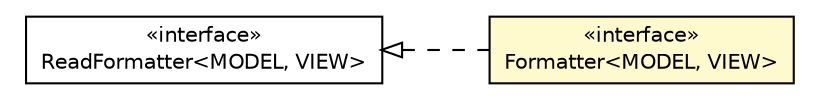#!/usr/local/bin/dot
#
# Class diagram 
# Generated by UMLGraph version R5_6-24-gf6e263 (http://www.umlgraph.org/)
#

digraph G {
	edge [fontname="Helvetica",fontsize=10,labelfontname="Helvetica",labelfontsize=10];
	node [fontname="Helvetica",fontsize=10,shape=plaintext];
	nodesep=0.25;
	ranksep=0.5;
	rankdir=LR;
	// org.turbogwt.mvp.databind.client.format.ReadFormatter<MODEL, VIEW>
	c558 [label=<<table title="org.turbogwt.mvp.databind.client.format.ReadFormatter" border="0" cellborder="1" cellspacing="0" cellpadding="2" port="p" href="./ReadFormatter.html">
		<tr><td><table border="0" cellspacing="0" cellpadding="1">
<tr><td align="center" balign="center"> &#171;interface&#187; </td></tr>
<tr><td align="center" balign="center"> ReadFormatter&lt;MODEL, VIEW&gt; </td></tr>
		</table></td></tr>
		</table>>, URL="./ReadFormatter.html", fontname="Helvetica", fontcolor="black", fontsize=10.0];
	// org.turbogwt.mvp.databind.client.format.Formatter<MODEL, VIEW>
	c559 [label=<<table title="org.turbogwt.mvp.databind.client.format.Formatter" border="0" cellborder="1" cellspacing="0" cellpadding="2" port="p" bgcolor="lemonChiffon" href="./Formatter.html">
		<tr><td><table border="0" cellspacing="0" cellpadding="1">
<tr><td align="center" balign="center"> &#171;interface&#187; </td></tr>
<tr><td align="center" balign="center"> Formatter&lt;MODEL, VIEW&gt; </td></tr>
		</table></td></tr>
		</table>>, URL="./Formatter.html", fontname="Helvetica", fontcolor="black", fontsize=10.0];
	//org.turbogwt.mvp.databind.client.format.Formatter<MODEL, VIEW> implements org.turbogwt.mvp.databind.client.format.ReadFormatter<MODEL, VIEW>
	c558:p -> c559:p [dir=back,arrowtail=empty,style=dashed];
}

